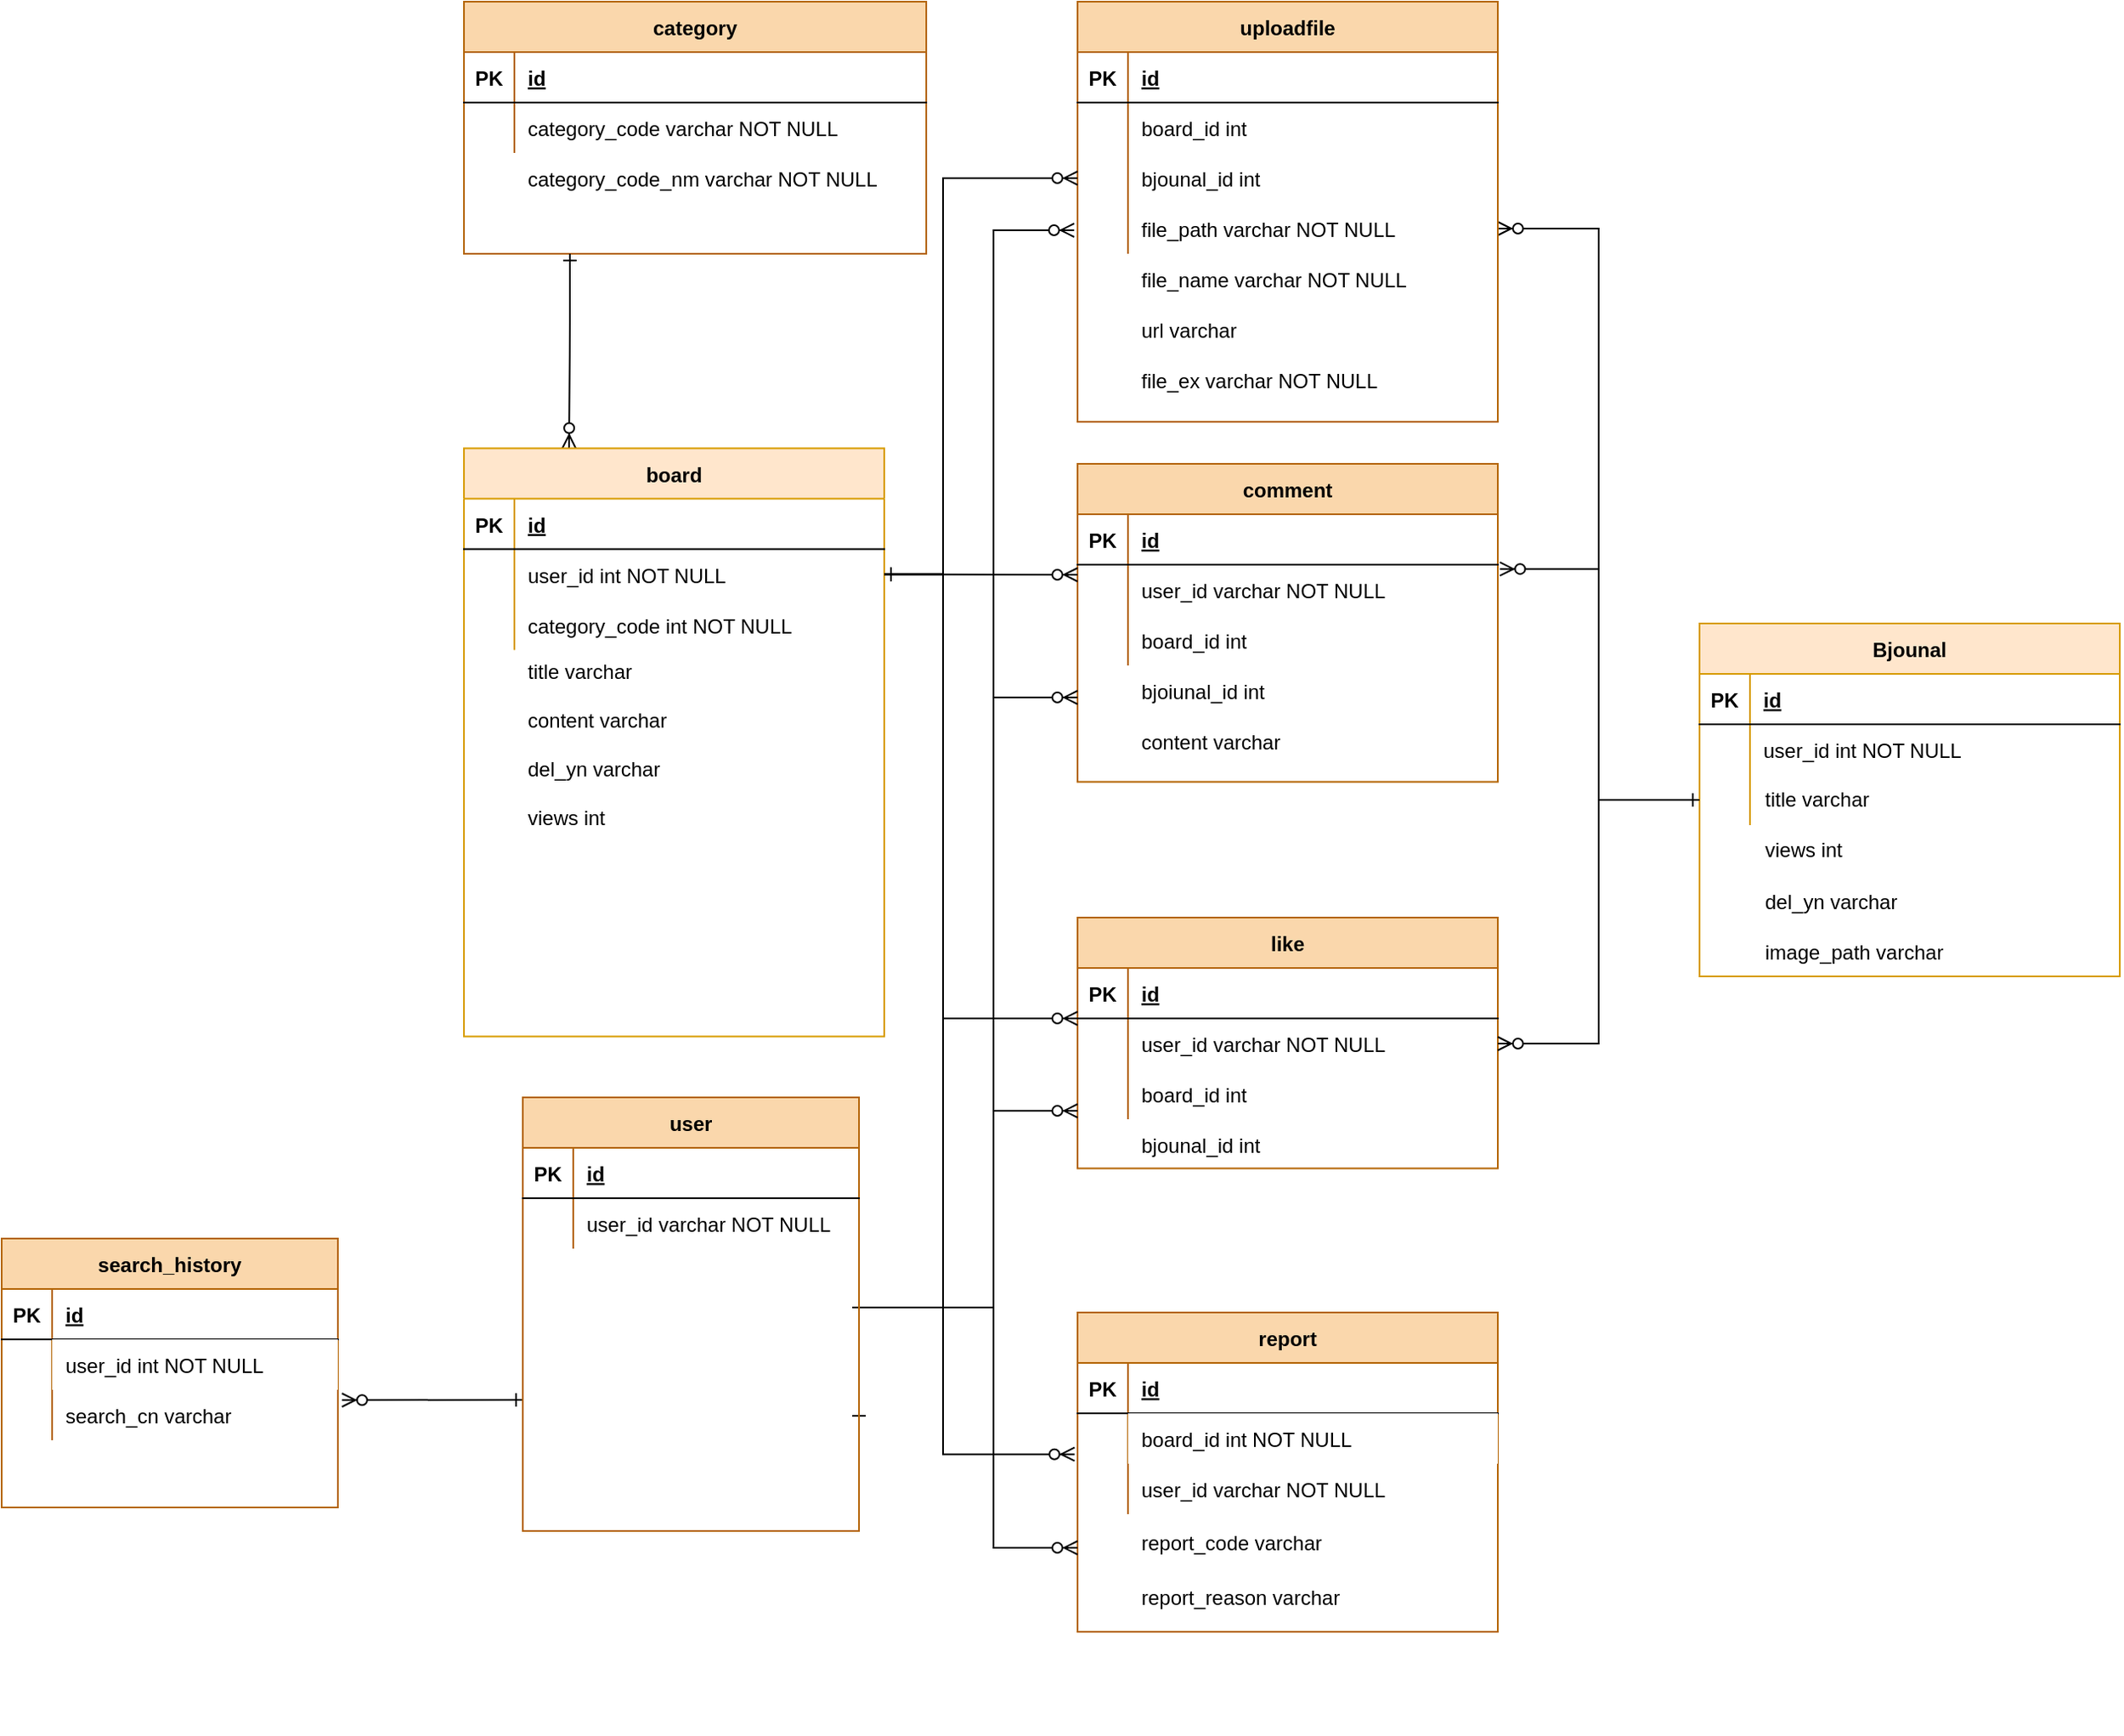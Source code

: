 <mxfile version="14.7.0" type="github">
  <diagram id="R2lEEEUBdFMjLlhIrx00" name="Page-1">
    <mxGraphModel dx="2307" dy="1120" grid="1" gridSize="10" guides="1" tooltips="1" connect="1" arrows="1" fold="1" page="1" pageScale="1" pageWidth="850" pageHeight="1100" math="0" shadow="0" extFonts="Permanent Marker^https://fonts.googleapis.com/css?family=Permanent+Marker">
      <root>
        <mxCell id="0" />
        <mxCell id="1" parent="0" />
        <mxCell id="C-vyLk0tnHw3VtMMgP7b-23" value="category" style="shape=table;startSize=30;container=1;collapsible=1;childLayout=tableLayout;fixedRows=1;rowLines=0;fontStyle=1;align=center;resizeLast=1;fillColor=#fad7ac;strokeColor=#b46504;" parent="1" vertex="1">
          <mxGeometry x="-545" width="275" height="150" as="geometry" />
        </mxCell>
        <mxCell id="C-vyLk0tnHw3VtMMgP7b-24" value="" style="shape=partialRectangle;collapsible=0;dropTarget=0;pointerEvents=0;fillColor=none;points=[[0,0.5],[1,0.5]];portConstraint=eastwest;top=0;left=0;right=0;bottom=1;" parent="C-vyLk0tnHw3VtMMgP7b-23" vertex="1">
          <mxGeometry y="30" width="275" height="30" as="geometry" />
        </mxCell>
        <mxCell id="C-vyLk0tnHw3VtMMgP7b-25" value="PK" style="shape=partialRectangle;overflow=hidden;connectable=0;fillColor=none;top=0;left=0;bottom=0;right=0;fontStyle=1;" parent="C-vyLk0tnHw3VtMMgP7b-24" vertex="1">
          <mxGeometry width="30" height="30" as="geometry" />
        </mxCell>
        <mxCell id="C-vyLk0tnHw3VtMMgP7b-26" value="id" style="shape=partialRectangle;overflow=hidden;connectable=0;fillColor=none;top=0;left=0;bottom=0;right=0;align=left;spacingLeft=6;fontStyle=5;" parent="C-vyLk0tnHw3VtMMgP7b-24" vertex="1">
          <mxGeometry x="30" width="245" height="30" as="geometry" />
        </mxCell>
        <mxCell id="C-vyLk0tnHw3VtMMgP7b-27" value="" style="shape=partialRectangle;collapsible=0;dropTarget=0;pointerEvents=0;fillColor=none;points=[[0,0.5],[1,0.5]];portConstraint=eastwest;top=0;left=0;right=0;bottom=0;" parent="C-vyLk0tnHw3VtMMgP7b-23" vertex="1">
          <mxGeometry y="60" width="275" height="30" as="geometry" />
        </mxCell>
        <mxCell id="C-vyLk0tnHw3VtMMgP7b-28" value="" style="shape=partialRectangle;overflow=hidden;connectable=0;fillColor=none;top=0;left=0;bottom=0;right=0;" parent="C-vyLk0tnHw3VtMMgP7b-27" vertex="1">
          <mxGeometry width="30" height="30" as="geometry" />
        </mxCell>
        <mxCell id="C-vyLk0tnHw3VtMMgP7b-29" value="category_code varchar NOT NULL" style="shape=partialRectangle;overflow=hidden;connectable=0;fillColor=none;top=0;left=0;bottom=0;right=0;align=left;spacingLeft=6;" parent="C-vyLk0tnHw3VtMMgP7b-27" vertex="1">
          <mxGeometry x="30" width="245" height="30" as="geometry" />
        </mxCell>
        <mxCell id="12ueYR80O0QfyLu04_dp-33" value="search_history" style="shape=table;startSize=30;container=1;collapsible=1;childLayout=tableLayout;fixedRows=1;rowLines=0;fontStyle=1;align=center;resizeLast=1;fillColor=#fad7ac;strokeColor=#b46504;" parent="1" vertex="1">
          <mxGeometry x="-820" y="736" width="200" height="160" as="geometry" />
        </mxCell>
        <mxCell id="12ueYR80O0QfyLu04_dp-34" value="" style="shape=partialRectangle;collapsible=0;dropTarget=0;pointerEvents=0;fillColor=none;points=[[0,0.5],[1,0.5]];portConstraint=eastwest;top=0;left=0;right=0;bottom=1;" parent="12ueYR80O0QfyLu04_dp-33" vertex="1">
          <mxGeometry y="30" width="200" height="30" as="geometry" />
        </mxCell>
        <mxCell id="12ueYR80O0QfyLu04_dp-35" value="PK" style="shape=partialRectangle;overflow=hidden;connectable=0;fillColor=none;top=0;left=0;bottom=0;right=0;fontStyle=1;" parent="12ueYR80O0QfyLu04_dp-34" vertex="1">
          <mxGeometry width="30" height="30" as="geometry" />
        </mxCell>
        <mxCell id="12ueYR80O0QfyLu04_dp-36" value="id" style="shape=partialRectangle;overflow=hidden;connectable=0;fillColor=none;top=0;left=0;bottom=0;right=0;align=left;spacingLeft=6;fontStyle=5;" parent="12ueYR80O0QfyLu04_dp-34" vertex="1">
          <mxGeometry x="30" width="170" height="30" as="geometry" />
        </mxCell>
        <mxCell id="12ueYR80O0QfyLu04_dp-37" value="" style="shape=partialRectangle;collapsible=0;dropTarget=0;pointerEvents=0;fillColor=none;points=[[0,0.5],[1,0.5]];portConstraint=eastwest;top=0;left=0;right=0;bottom=0;" parent="12ueYR80O0QfyLu04_dp-33" vertex="1">
          <mxGeometry y="60" width="200" height="30" as="geometry" />
        </mxCell>
        <mxCell id="12ueYR80O0QfyLu04_dp-38" value="" style="shape=partialRectangle;overflow=hidden;connectable=0;fillColor=none;top=0;left=0;bottom=0;right=0;" parent="12ueYR80O0QfyLu04_dp-37" vertex="1">
          <mxGeometry width="30" height="30" as="geometry" />
        </mxCell>
        <mxCell id="12ueYR80O0QfyLu04_dp-39" value="user_id int NOT NULL" style="shape=partialRectangle;overflow=hidden;connectable=0;top=0;left=0;bottom=0;right=0;align=left;spacingLeft=6;" parent="12ueYR80O0QfyLu04_dp-37" vertex="1">
          <mxGeometry x="30" width="170" height="30" as="geometry" />
        </mxCell>
        <mxCell id="12ueYR80O0QfyLu04_dp-40" value="" style="shape=partialRectangle;collapsible=0;dropTarget=0;pointerEvents=0;fillColor=none;points=[[0,0.5],[1,0.5]];portConstraint=eastwest;top=0;left=0;right=0;bottom=0;" parent="12ueYR80O0QfyLu04_dp-33" vertex="1">
          <mxGeometry y="90" width="200" height="30" as="geometry" />
        </mxCell>
        <mxCell id="12ueYR80O0QfyLu04_dp-41" value="" style="shape=partialRectangle;overflow=hidden;connectable=0;fillColor=none;top=0;left=0;bottom=0;right=0;" parent="12ueYR80O0QfyLu04_dp-40" vertex="1">
          <mxGeometry width="30" height="30" as="geometry" />
        </mxCell>
        <mxCell id="12ueYR80O0QfyLu04_dp-42" value="search_cn varchar" style="shape=partialRectangle;overflow=hidden;connectable=0;fillColor=none;top=0;left=0;bottom=0;right=0;align=left;spacingLeft=6;" parent="12ueYR80O0QfyLu04_dp-40" vertex="1">
          <mxGeometry x="30" width="170" height="30" as="geometry" />
        </mxCell>
        <mxCell id="12ueYR80O0QfyLu04_dp-43" value="" style="fontSize=12;html=1;endArrow=ERzeroToMany;endFill=1;edgeStyle=orthogonalEdgeStyle;startArrow=ERone;startFill=0;entryX=1.012;entryY=0.204;entryDx=0;entryDy=0;entryPerimeter=0;" parent="1" target="12ueYR80O0QfyLu04_dp-40" edge="1">
          <mxGeometry width="100" height="100" relative="1" as="geometry">
            <mxPoint x="-510" y="832" as="sourcePoint" />
            <mxPoint x="-390" y="432" as="targetPoint" />
            <Array as="points">
              <mxPoint x="-510" y="832" />
            </Array>
          </mxGeometry>
        </mxCell>
        <mxCell id="12ueYR80O0QfyLu04_dp-48" value="" style="fontSize=12;html=1;endArrow=ERzeroToMany;endFill=1;entryX=0.25;entryY=0;entryDx=0;entryDy=0;startArrow=ERone;startFill=0;edgeStyle=orthogonalEdgeStyle;" parent="1" target="C-vyLk0tnHw3VtMMgP7b-2" edge="1">
          <mxGeometry width="100" height="100" relative="1" as="geometry">
            <mxPoint x="-482" y="150" as="sourcePoint" />
            <mxPoint x="-190.06" y="600" as="targetPoint" />
            <Array as="points">
              <mxPoint x="-482" y="200" />
            </Array>
          </mxGeometry>
        </mxCell>
        <mxCell id="sTapcERd3qOoz94DyfVx-137" value="" style="group" parent="1" vertex="1" connectable="0">
          <mxGeometry x="191" y="369" width="250" height="362" as="geometry" />
        </mxCell>
        <mxCell id="sTapcERd3qOoz94DyfVx-156" value="" style="group" parent="sTapcERd3qOoz94DyfVx-137" vertex="1" connectable="0">
          <mxGeometry width="250" height="220" as="geometry" />
        </mxCell>
        <mxCell id="sTapcERd3qOoz94DyfVx-148" value="title varchar" style="shape=partialRectangle;overflow=hidden;connectable=0;fillColor=none;top=0;left=0;bottom=0;right=0;align=left;spacingLeft=6;" parent="sTapcERd3qOoz94DyfVx-156" vertex="1">
          <mxGeometry x="30" y="90" width="220" height="30" as="geometry" />
        </mxCell>
        <mxCell id="sTapcERd3qOoz94DyfVx-152" value="views int" style="shape=partialRectangle;overflow=hidden;connectable=0;fillColor=none;top=0;left=0;bottom=0;right=0;align=left;spacingLeft=6;" parent="sTapcERd3qOoz94DyfVx-156" vertex="1">
          <mxGeometry x="30" y="120" width="220" height="30" as="geometry" />
        </mxCell>
        <mxCell id="sTapcERd3qOoz94DyfVx-151" value="del_yn varchar" style="shape=partialRectangle;overflow=hidden;connectable=0;fillColor=none;top=0;left=0;bottom=0;right=0;align=left;spacingLeft=6;" parent="sTapcERd3qOoz94DyfVx-156" vertex="1">
          <mxGeometry x="30" y="151" width="220" height="30" as="geometry" />
        </mxCell>
        <mxCell id="gt0gfk8nVHwuGmlZ9rrL-3" value="image_path varchar" style="shape=partialRectangle;overflow=hidden;connectable=0;fillColor=none;top=0;left=0;bottom=0;right=0;align=left;spacingLeft=6;" vertex="1" parent="sTapcERd3qOoz94DyfVx-156">
          <mxGeometry x="30" y="181" width="220" height="30" as="geometry" />
        </mxCell>
        <mxCell id="sTapcERd3qOoz94DyfVx-160" value="" style="group" parent="1" vertex="1" connectable="0">
          <mxGeometry x="-270" y="214.25" width="340" height="816.662" as="geometry" />
        </mxCell>
        <mxCell id="sTapcERd3qOoz94DyfVx-136" value="" style="group" parent="sTapcERd3qOoz94DyfVx-160" vertex="1" connectable="0">
          <mxGeometry x="-275" y="51.5" width="250" height="350" as="geometry" />
        </mxCell>
        <mxCell id="C-vyLk0tnHw3VtMMgP7b-2" value="board" style="shape=table;startSize=30;container=1;collapsible=1;childLayout=tableLayout;fixedRows=1;rowLines=0;fontStyle=1;align=center;resizeLast=1;fillColor=#ffe6cc;strokeColor=#d79b00;" parent="sTapcERd3qOoz94DyfVx-136" vertex="1">
          <mxGeometry width="250" height="350.0" as="geometry" />
        </mxCell>
        <mxCell id="C-vyLk0tnHw3VtMMgP7b-3" value="" style="shape=partialRectangle;collapsible=0;dropTarget=0;pointerEvents=0;fillColor=none;points=[[0,0.5],[1,0.5]];portConstraint=eastwest;top=0;left=0;right=0;bottom=1;" parent="C-vyLk0tnHw3VtMMgP7b-2" vertex="1">
          <mxGeometry y="30" width="250" height="30" as="geometry" />
        </mxCell>
        <mxCell id="C-vyLk0tnHw3VtMMgP7b-4" value="PK" style="shape=partialRectangle;overflow=hidden;connectable=0;fillColor=none;top=0;left=0;bottom=0;right=0;fontStyle=1;" parent="C-vyLk0tnHw3VtMMgP7b-3" vertex="1">
          <mxGeometry width="30" height="30" as="geometry" />
        </mxCell>
        <mxCell id="C-vyLk0tnHw3VtMMgP7b-5" value="id" style="shape=partialRectangle;overflow=hidden;connectable=0;fillColor=none;top=0;left=0;bottom=0;right=0;align=left;spacingLeft=6;fontStyle=5;" parent="C-vyLk0tnHw3VtMMgP7b-3" vertex="1">
          <mxGeometry x="30" width="220" height="30" as="geometry" />
        </mxCell>
        <mxCell id="C-vyLk0tnHw3VtMMgP7b-6" value="" style="shape=partialRectangle;collapsible=0;dropTarget=0;pointerEvents=0;fillColor=none;points=[[0,0.5],[1,0.5]];portConstraint=eastwest;top=0;left=0;right=0;bottom=0;" parent="C-vyLk0tnHw3VtMMgP7b-2" vertex="1">
          <mxGeometry y="60" width="250" height="30" as="geometry" />
        </mxCell>
        <mxCell id="C-vyLk0tnHw3VtMMgP7b-7" value="" style="shape=partialRectangle;overflow=hidden;connectable=0;fillColor=none;top=0;left=0;bottom=0;right=0;" parent="C-vyLk0tnHw3VtMMgP7b-6" vertex="1">
          <mxGeometry width="30" height="30" as="geometry" />
        </mxCell>
        <mxCell id="C-vyLk0tnHw3VtMMgP7b-8" value="user_id int NOT NULL" style="shape=partialRectangle;overflow=hidden;connectable=0;fillColor=none;top=0;left=0;bottom=0;right=0;align=left;spacingLeft=6;" parent="C-vyLk0tnHw3VtMMgP7b-6" vertex="1">
          <mxGeometry x="30" width="220" height="30" as="geometry" />
        </mxCell>
        <mxCell id="C-vyLk0tnHw3VtMMgP7b-9" value="" style="shape=partialRectangle;collapsible=0;dropTarget=0;pointerEvents=0;fillColor=none;points=[[0,0.5],[1,0.5]];portConstraint=eastwest;top=0;left=0;right=0;bottom=0;" parent="C-vyLk0tnHw3VtMMgP7b-2" vertex="1">
          <mxGeometry y="90" width="250" height="30" as="geometry" />
        </mxCell>
        <mxCell id="C-vyLk0tnHw3VtMMgP7b-10" value="" style="shape=partialRectangle;overflow=hidden;connectable=0;fillColor=none;top=0;left=0;bottom=0;right=0;" parent="C-vyLk0tnHw3VtMMgP7b-9" vertex="1">
          <mxGeometry width="30" height="30" as="geometry" />
        </mxCell>
        <mxCell id="C-vyLk0tnHw3VtMMgP7b-11" value="category_code int NOT NULL" style="shape=partialRectangle;overflow=hidden;connectable=0;fillColor=none;top=0;left=0;bottom=0;right=0;align=left;spacingLeft=6;" parent="C-vyLk0tnHw3VtMMgP7b-9" vertex="1">
          <mxGeometry x="30" width="220" height="30" as="geometry" />
        </mxCell>
        <mxCell id="sTapcERd3qOoz94DyfVx-22" value="title varchar" style="shape=partialRectangle;overflow=hidden;connectable=0;fillColor=none;top=0;left=0;bottom=0;right=0;align=left;spacingLeft=6;" parent="sTapcERd3qOoz94DyfVx-136" vertex="1">
          <mxGeometry x="30" y="117.956" width="220" height="29.006" as="geometry" />
        </mxCell>
        <mxCell id="sTapcERd3qOoz94DyfVx-23" value="content varchar" style="shape=partialRectangle;overflow=hidden;connectable=0;fillColor=none;top=0;left=0;bottom=0;right=0;align=left;spacingLeft=6;" parent="sTapcERd3qOoz94DyfVx-136" vertex="1">
          <mxGeometry x="30" y="146.961" width="220" height="29.006" as="geometry" />
        </mxCell>
        <mxCell id="sTapcERd3qOoz94DyfVx-25" value="del_yn varchar" style="shape=partialRectangle;overflow=hidden;connectable=0;fillColor=none;top=0;left=0;bottom=0;right=0;align=left;spacingLeft=6;" parent="sTapcERd3qOoz94DyfVx-136" vertex="1">
          <mxGeometry x="30" y="175.962" width="220" height="29.006" as="geometry" />
        </mxCell>
        <mxCell id="sTapcERd3qOoz94DyfVx-26" value="views int" style="shape=partialRectangle;overflow=hidden;connectable=0;fillColor=none;top=0;left=0;bottom=0;right=0;align=left;spacingLeft=6;" parent="sTapcERd3qOoz94DyfVx-136" vertex="1">
          <mxGeometry x="30" y="204.968" width="220" height="29.006" as="geometry" />
        </mxCell>
        <mxCell id="C-vyLk0tnHw3VtMMgP7b-13" value="comment" style="shape=table;startSize=30;container=1;collapsible=1;childLayout=tableLayout;fixedRows=1;rowLines=0;fontStyle=1;align=center;resizeLast=1;fillColor=#fad7ac;strokeColor=#b46504;" parent="sTapcERd3qOoz94DyfVx-160" vertex="1">
          <mxGeometry x="90" y="60.75" width="250" height="189.25" as="geometry" />
        </mxCell>
        <mxCell id="C-vyLk0tnHw3VtMMgP7b-14" value="" style="shape=partialRectangle;collapsible=0;dropTarget=0;pointerEvents=0;fillColor=none;points=[[0,0.5],[1,0.5]];portConstraint=eastwest;top=0;left=0;right=0;bottom=1;" parent="C-vyLk0tnHw3VtMMgP7b-13" vertex="1">
          <mxGeometry y="30" width="250" height="30" as="geometry" />
        </mxCell>
        <mxCell id="C-vyLk0tnHw3VtMMgP7b-15" value="PK" style="shape=partialRectangle;overflow=hidden;connectable=0;fillColor=none;top=0;left=0;bottom=0;right=0;fontStyle=1;" parent="C-vyLk0tnHw3VtMMgP7b-14" vertex="1">
          <mxGeometry width="30" height="30" as="geometry" />
        </mxCell>
        <mxCell id="C-vyLk0tnHw3VtMMgP7b-16" value="id" style="shape=partialRectangle;overflow=hidden;connectable=0;fillColor=none;top=0;left=0;bottom=0;right=0;align=left;spacingLeft=6;fontStyle=5;" parent="C-vyLk0tnHw3VtMMgP7b-14" vertex="1">
          <mxGeometry x="30" width="220" height="30" as="geometry" />
        </mxCell>
        <mxCell id="C-vyLk0tnHw3VtMMgP7b-20" value="" style="shape=partialRectangle;collapsible=0;dropTarget=0;pointerEvents=0;fillColor=none;points=[[0,0.5],[1,0.5]];portConstraint=eastwest;top=0;left=0;right=0;bottom=0;" parent="C-vyLk0tnHw3VtMMgP7b-13" vertex="1">
          <mxGeometry y="60" width="250" height="30" as="geometry" />
        </mxCell>
        <mxCell id="C-vyLk0tnHw3VtMMgP7b-21" value="" style="shape=partialRectangle;overflow=hidden;connectable=0;fillColor=none;top=0;left=0;bottom=0;right=0;" parent="C-vyLk0tnHw3VtMMgP7b-20" vertex="1">
          <mxGeometry width="30" height="30" as="geometry" />
        </mxCell>
        <mxCell id="C-vyLk0tnHw3VtMMgP7b-22" value="user_id varchar NOT NULL" style="shape=partialRectangle;overflow=hidden;connectable=0;fillColor=none;top=0;left=0;bottom=0;right=0;align=left;spacingLeft=6;" parent="C-vyLk0tnHw3VtMMgP7b-20" vertex="1">
          <mxGeometry x="30" width="220" height="30" as="geometry" />
        </mxCell>
        <mxCell id="C-vyLk0tnHw3VtMMgP7b-17" value="" style="shape=partialRectangle;collapsible=0;dropTarget=0;pointerEvents=0;fillColor=none;points=[[0,0.5],[1,0.5]];portConstraint=eastwest;top=0;left=0;right=0;bottom=0;" parent="C-vyLk0tnHw3VtMMgP7b-13" vertex="1">
          <mxGeometry y="90" width="250" height="30" as="geometry" />
        </mxCell>
        <mxCell id="C-vyLk0tnHw3VtMMgP7b-18" value="" style="shape=partialRectangle;overflow=hidden;connectable=0;fillColor=none;top=0;left=0;bottom=0;right=0;" parent="C-vyLk0tnHw3VtMMgP7b-17" vertex="1">
          <mxGeometry width="30" height="30" as="geometry" />
        </mxCell>
        <mxCell id="C-vyLk0tnHw3VtMMgP7b-19" value="board_id int" style="shape=partialRectangle;overflow=hidden;connectable=0;top=0;left=0;bottom=0;right=0;align=left;spacingLeft=6;fillColor=none;" parent="C-vyLk0tnHw3VtMMgP7b-17" vertex="1">
          <mxGeometry x="30" width="220" height="30" as="geometry" />
        </mxCell>
        <mxCell id="sTapcERd3qOoz94DyfVx-157" value="" style="group" parent="sTapcERd3qOoz94DyfVx-160" vertex="1" connectable="0">
          <mxGeometry x="90" y="565.75" width="250" height="246.912" as="geometry" />
        </mxCell>
        <mxCell id="12ueYR80O0QfyLu04_dp-11" value="report" style="shape=table;startSize=30;container=1;collapsible=1;childLayout=tableLayout;fixedRows=1;rowLines=0;fontStyle=1;align=center;resizeLast=1;fillColor=#fad7ac;strokeColor=#b46504;" parent="sTapcERd3qOoz94DyfVx-157" vertex="1">
          <mxGeometry width="250" height="190" as="geometry" />
        </mxCell>
        <mxCell id="12ueYR80O0QfyLu04_dp-12" value="" style="shape=partialRectangle;collapsible=0;dropTarget=0;pointerEvents=0;fillColor=none;points=[[0,0.5],[1,0.5]];portConstraint=eastwest;top=0;left=0;right=0;bottom=1;" parent="12ueYR80O0QfyLu04_dp-11" vertex="1">
          <mxGeometry y="30" width="250" height="30" as="geometry" />
        </mxCell>
        <mxCell id="12ueYR80O0QfyLu04_dp-13" value="PK" style="shape=partialRectangle;overflow=hidden;connectable=0;fillColor=none;top=0;left=0;bottom=0;right=0;fontStyle=1;" parent="12ueYR80O0QfyLu04_dp-12" vertex="1">
          <mxGeometry width="30" height="30" as="geometry" />
        </mxCell>
        <mxCell id="12ueYR80O0QfyLu04_dp-14" value="id" style="shape=partialRectangle;overflow=hidden;connectable=0;fillColor=none;top=0;left=0;bottom=0;right=0;align=left;spacingLeft=6;fontStyle=5;" parent="12ueYR80O0QfyLu04_dp-12" vertex="1">
          <mxGeometry x="30" width="220" height="30" as="geometry" />
        </mxCell>
        <mxCell id="12ueYR80O0QfyLu04_dp-15" value="" style="shape=partialRectangle;collapsible=0;dropTarget=0;pointerEvents=0;fillColor=none;points=[[0,0.5],[1,0.5]];portConstraint=eastwest;top=0;left=0;right=0;bottom=0;" parent="12ueYR80O0QfyLu04_dp-11" vertex="1">
          <mxGeometry y="60" width="250" height="30" as="geometry" />
        </mxCell>
        <mxCell id="12ueYR80O0QfyLu04_dp-16" value="" style="shape=partialRectangle;overflow=hidden;connectable=0;fillColor=none;top=0;left=0;bottom=0;right=0;" parent="12ueYR80O0QfyLu04_dp-15" vertex="1">
          <mxGeometry width="30" height="30" as="geometry" />
        </mxCell>
        <mxCell id="12ueYR80O0QfyLu04_dp-17" value="board_id int NOT NULL" style="shape=partialRectangle;overflow=hidden;connectable=0;top=0;left=0;bottom=0;right=0;align=left;spacingLeft=6;" parent="12ueYR80O0QfyLu04_dp-15" vertex="1">
          <mxGeometry x="30" width="220" height="30" as="geometry" />
        </mxCell>
        <mxCell id="12ueYR80O0QfyLu04_dp-18" value="" style="shape=partialRectangle;collapsible=0;dropTarget=0;pointerEvents=0;fillColor=none;points=[[0,0.5],[1,0.5]];portConstraint=eastwest;top=0;left=0;right=0;bottom=0;" parent="12ueYR80O0QfyLu04_dp-11" vertex="1">
          <mxGeometry y="90" width="250" height="30" as="geometry" />
        </mxCell>
        <mxCell id="12ueYR80O0QfyLu04_dp-19" value="" style="shape=partialRectangle;overflow=hidden;connectable=0;fillColor=none;top=0;left=0;bottom=0;right=0;" parent="12ueYR80O0QfyLu04_dp-18" vertex="1">
          <mxGeometry width="30" height="30" as="geometry" />
        </mxCell>
        <mxCell id="12ueYR80O0QfyLu04_dp-20" value="user_id varchar NOT NULL" style="shape=partialRectangle;overflow=hidden;connectable=0;fillColor=none;top=0;left=0;bottom=0;right=0;align=left;spacingLeft=6;" parent="12ueYR80O0QfyLu04_dp-18" vertex="1">
          <mxGeometry x="30" width="220" height="30" as="geometry" />
        </mxCell>
        <mxCell id="sTapcERd3qOoz94DyfVx-17" value="report_code varchar" style="shape=partialRectangle;overflow=hidden;connectable=0;fillColor=none;top=0;left=0;bottom=0;right=0;align=left;spacingLeft=6;" parent="sTapcERd3qOoz94DyfVx-157" vertex="1">
          <mxGeometry x="30" y="120.005" width="220" height="32.727" as="geometry" />
        </mxCell>
        <mxCell id="gt0gfk8nVHwuGmlZ9rrL-45" value="report_reason varchar" style="shape=partialRectangle;overflow=hidden;connectable=0;fillColor=none;top=0;left=0;bottom=0;right=0;align=left;spacingLeft=6;" vertex="1" parent="sTapcERd3qOoz94DyfVx-157">
          <mxGeometry x="30" y="152.735" width="220" height="32.727" as="geometry" />
        </mxCell>
        <mxCell id="sTapcERd3qOoz94DyfVx-167" value="like" style="shape=table;startSize=30;container=1;collapsible=1;childLayout=tableLayout;fixedRows=1;rowLines=0;fontStyle=1;align=center;resizeLast=1;fillColor=#fad7ac;strokeColor=#b46504;" parent="sTapcERd3qOoz94DyfVx-160" vertex="1">
          <mxGeometry x="90" y="330.75" width="250" height="149.25" as="geometry" />
        </mxCell>
        <mxCell id="sTapcERd3qOoz94DyfVx-168" value="" style="shape=partialRectangle;collapsible=0;dropTarget=0;pointerEvents=0;fillColor=none;points=[[0,0.5],[1,0.5]];portConstraint=eastwest;top=0;left=0;right=0;bottom=1;" parent="sTapcERd3qOoz94DyfVx-167" vertex="1">
          <mxGeometry y="30" width="250" height="30" as="geometry" />
        </mxCell>
        <mxCell id="sTapcERd3qOoz94DyfVx-169" value="PK" style="shape=partialRectangle;overflow=hidden;connectable=0;fillColor=none;top=0;left=0;bottom=0;right=0;fontStyle=1;" parent="sTapcERd3qOoz94DyfVx-168" vertex="1">
          <mxGeometry width="30" height="30" as="geometry" />
        </mxCell>
        <mxCell id="sTapcERd3qOoz94DyfVx-170" value="id" style="shape=partialRectangle;overflow=hidden;connectable=0;fillColor=none;top=0;left=0;bottom=0;right=0;align=left;spacingLeft=6;fontStyle=5;" parent="sTapcERd3qOoz94DyfVx-168" vertex="1">
          <mxGeometry x="30" width="220" height="30" as="geometry" />
        </mxCell>
        <mxCell id="sTapcERd3qOoz94DyfVx-174" value="" style="shape=partialRectangle;collapsible=0;dropTarget=0;pointerEvents=0;fillColor=none;points=[[0,0.5],[1,0.5]];portConstraint=eastwest;top=0;left=0;right=0;bottom=0;" parent="sTapcERd3qOoz94DyfVx-167" vertex="1">
          <mxGeometry y="60" width="250" height="30" as="geometry" />
        </mxCell>
        <mxCell id="sTapcERd3qOoz94DyfVx-175" value="" style="shape=partialRectangle;overflow=hidden;connectable=0;fillColor=none;top=0;left=0;bottom=0;right=0;" parent="sTapcERd3qOoz94DyfVx-174" vertex="1">
          <mxGeometry width="30" height="30" as="geometry" />
        </mxCell>
        <mxCell id="sTapcERd3qOoz94DyfVx-176" value="user_id varchar NOT NULL" style="shape=partialRectangle;overflow=hidden;connectable=0;fillColor=none;top=0;left=0;bottom=0;right=0;align=left;spacingLeft=6;" parent="sTapcERd3qOoz94DyfVx-174" vertex="1">
          <mxGeometry x="30" width="220" height="30" as="geometry" />
        </mxCell>
        <mxCell id="sTapcERd3qOoz94DyfVx-171" value="" style="shape=partialRectangle;collapsible=0;dropTarget=0;pointerEvents=0;fillColor=none;points=[[0,0.5],[1,0.5]];portConstraint=eastwest;top=0;left=0;right=0;bottom=0;" parent="sTapcERd3qOoz94DyfVx-167" vertex="1">
          <mxGeometry y="90" width="250" height="30" as="geometry" />
        </mxCell>
        <mxCell id="sTapcERd3qOoz94DyfVx-172" value="" style="shape=partialRectangle;overflow=hidden;connectable=0;fillColor=none;top=0;left=0;bottom=0;right=0;" parent="sTapcERd3qOoz94DyfVx-171" vertex="1">
          <mxGeometry width="30" height="30" as="geometry" />
        </mxCell>
        <mxCell id="sTapcERd3qOoz94DyfVx-173" value="board_id int " style="shape=partialRectangle;overflow=hidden;connectable=0;top=0;left=0;bottom=0;right=0;align=left;spacingLeft=6;fillColor=none;" parent="sTapcERd3qOoz94DyfVx-171" vertex="1">
          <mxGeometry x="30" width="220" height="30" as="geometry" />
        </mxCell>
        <mxCell id="sTapcERd3qOoz94DyfVx-188" style="edgeStyle=orthogonalEdgeStyle;rounded=0;orthogonalLoop=1;jettySize=auto;html=1;exitX=1;exitY=0.5;exitDx=0;exitDy=0;fontColor=#3C14FF;startArrow=ERone;startFill=0;endArrow=ERzeroToMany;endFill=1;" parent="sTapcERd3qOoz94DyfVx-160" source="C-vyLk0tnHw3VtMMgP7b-6" edge="1">
          <mxGeometry relative="1" as="geometry">
            <mxPoint x="90" y="126.75" as="targetPoint" />
            <Array as="points">
              <mxPoint x="90" y="127" />
            </Array>
          </mxGeometry>
        </mxCell>
        <mxCell id="sTapcERd3qOoz94DyfVx-189" style="edgeStyle=orthogonalEdgeStyle;rounded=0;orthogonalLoop=1;jettySize=auto;html=1;exitX=1;exitY=0.5;exitDx=0;exitDy=0;fontColor=#3C14FF;startArrow=ERone;startFill=0;endArrow=ERzeroToMany;endFill=1;" parent="sTapcERd3qOoz94DyfVx-160" source="C-vyLk0tnHw3VtMMgP7b-6" edge="1">
          <mxGeometry relative="1" as="geometry">
            <Array as="points">
              <mxPoint x="10" y="127" />
              <mxPoint x="10" y="391" />
            </Array>
            <mxPoint x="90" y="390.75" as="targetPoint" />
          </mxGeometry>
        </mxCell>
        <mxCell id="sTapcERd3qOoz94DyfVx-190" style="edgeStyle=orthogonalEdgeStyle;rounded=0;orthogonalLoop=1;jettySize=auto;html=1;exitX=1;exitY=0.5;exitDx=0;exitDy=0;entryX=-0.007;entryY=0.812;entryDx=0;entryDy=0;entryPerimeter=0;fontColor=#3C14FF;startArrow=ERone;startFill=0;endArrow=ERzeroToMany;endFill=1;" parent="sTapcERd3qOoz94DyfVx-160" source="C-vyLk0tnHw3VtMMgP7b-6" target="12ueYR80O0QfyLu04_dp-15" edge="1">
          <mxGeometry relative="1" as="geometry">
            <Array as="points">
              <mxPoint x="10" y="127" />
              <mxPoint x="10" y="650" />
            </Array>
          </mxGeometry>
        </mxCell>
        <mxCell id="sTapcERd3qOoz94DyfVx-195" value="" style="shape=partialRectangle;collapsible=0;dropTarget=0;pointerEvents=0;fillColor=none;points=[[0,0.5],[1,0.5]];portConstraint=eastwest;top=0;left=0;right=0;bottom=0;" parent="sTapcERd3qOoz94DyfVx-160" vertex="1">
          <mxGeometry x="90" y="450.75" width="250" height="30" as="geometry" />
        </mxCell>
        <mxCell id="sTapcERd3qOoz94DyfVx-196" value="" style="shape=partialRectangle;overflow=hidden;connectable=0;fillColor=none;top=0;left=0;bottom=0;right=0;" parent="sTapcERd3qOoz94DyfVx-195" vertex="1">
          <mxGeometry width="30" height="30" as="geometry" />
        </mxCell>
        <mxCell id="sTapcERd3qOoz94DyfVx-197" value="bjounal_id int " style="shape=partialRectangle;overflow=hidden;connectable=0;fillColor=none;top=0;left=0;bottom=0;right=0;align=left;spacingLeft=6;" parent="sTapcERd3qOoz94DyfVx-195" vertex="1">
          <mxGeometry x="30" width="220" height="30" as="geometry" />
        </mxCell>
        <mxCell id="sTapcERd3qOoz94DyfVx-6" value="" style="shape=partialRectangle;collapsible=0;dropTarget=0;pointerEvents=0;fillColor=none;points=[[0,0.5],[1,0.5]];portConstraint=eastwest;top=0;left=0;right=0;bottom=0;" parent="sTapcERd3qOoz94DyfVx-160" vertex="1">
          <mxGeometry x="90" y="180.75" width="250" height="30" as="geometry" />
        </mxCell>
        <mxCell id="sTapcERd3qOoz94DyfVx-7" value="" style="shape=partialRectangle;overflow=hidden;connectable=0;fillColor=none;top=0;left=0;bottom=0;right=0;" parent="sTapcERd3qOoz94DyfVx-6" vertex="1">
          <mxGeometry width="30" height="30" as="geometry" />
        </mxCell>
        <mxCell id="sTapcERd3qOoz94DyfVx-198" value="" style="shape=partialRectangle;collapsible=0;dropTarget=0;pointerEvents=0;fillColor=none;points=[[0,0.5],[1,0.5]];portConstraint=eastwest;top=0;left=0;right=0;bottom=0;" parent="sTapcERd3qOoz94DyfVx-160" vertex="1">
          <mxGeometry x="90" y="210.75" width="250" height="30" as="geometry" />
        </mxCell>
        <mxCell id="sTapcERd3qOoz94DyfVx-199" value="" style="shape=partialRectangle;overflow=hidden;connectable=0;fillColor=none;top=0;left=0;bottom=0;right=0;" parent="sTapcERd3qOoz94DyfVx-198" vertex="1">
          <mxGeometry width="30" height="30" as="geometry" />
        </mxCell>
        <mxCell id="sTapcERd3qOoz94DyfVx-200" value="content varchar" style="shape=partialRectangle;overflow=hidden;connectable=0;fillColor=none;top=0;left=0;bottom=0;right=0;align=left;spacingLeft=6;" parent="sTapcERd3qOoz94DyfVx-198" vertex="1">
          <mxGeometry x="30" width="220" height="30" as="geometry" />
        </mxCell>
        <mxCell id="gt0gfk8nVHwuGmlZ9rrL-42" value="" style="shape=partialRectangle;collapsible=0;dropTarget=0;pointerEvents=0;fillColor=none;points=[[0,0.5],[1,0.5]];portConstraint=eastwest;top=0;left=0;right=0;bottom=0;" vertex="1" parent="sTapcERd3qOoz94DyfVx-160">
          <mxGeometry x="90" y="180.75" width="250" height="30" as="geometry" />
        </mxCell>
        <mxCell id="gt0gfk8nVHwuGmlZ9rrL-43" value="" style="shape=partialRectangle;overflow=hidden;connectable=0;fillColor=none;top=0;left=0;bottom=0;right=0;" vertex="1" parent="gt0gfk8nVHwuGmlZ9rrL-42">
          <mxGeometry width="30" height="30" as="geometry" />
        </mxCell>
        <mxCell id="gt0gfk8nVHwuGmlZ9rrL-44" value="bjoiunal_id int" style="shape=partialRectangle;overflow=hidden;connectable=0;fillColor=none;top=0;left=0;bottom=0;right=0;align=left;spacingLeft=6;" vertex="1" parent="gt0gfk8nVHwuGmlZ9rrL-42">
          <mxGeometry x="30" width="220" height="30" as="geometry" />
        </mxCell>
        <mxCell id="sTapcERd3qOoz94DyfVx-183" style="edgeStyle=orthogonalEdgeStyle;rounded=0;orthogonalLoop=1;jettySize=auto;html=1;exitX=1;exitY=0.75;exitDx=0;exitDy=0;fontColor=#3C14FF;startArrow=ERone;startFill=0;endArrow=ERzeroToMany;endFill=1;" parent="1" source="12ueYR80O0QfyLu04_dp-2" edge="1">
          <mxGeometry relative="1" as="geometry">
            <mxPoint x="-180" y="660" as="targetPoint" />
            <Array as="points">
              <mxPoint x="-310" y="777" />
              <mxPoint x="-230" y="777" />
              <mxPoint x="-230" y="660" />
            </Array>
          </mxGeometry>
        </mxCell>
        <mxCell id="sTapcERd3qOoz94DyfVx-184" style="edgeStyle=orthogonalEdgeStyle;rounded=0;orthogonalLoop=1;jettySize=auto;html=1;exitX=1;exitY=0.5;exitDx=0;exitDy=0;fontColor=#3C14FF;startArrow=ERone;startFill=0;endArrow=ERzeroToMany;endFill=1;" parent="1" source="12ueYR80O0QfyLu04_dp-2" edge="1">
          <mxGeometry relative="1" as="geometry">
            <mxPoint x="-180" y="414" as="targetPoint" />
            <Array as="points">
              <mxPoint x="-230" y="777" />
              <mxPoint x="-230" y="414" />
            </Array>
          </mxGeometry>
        </mxCell>
        <mxCell id="sTapcERd3qOoz94DyfVx-185" style="edgeStyle=orthogonalEdgeStyle;rounded=0;orthogonalLoop=1;jettySize=auto;html=1;exitX=1;exitY=0.5;exitDx=0;exitDy=0;fontColor=#3C14FF;startArrow=ERone;startFill=0;endArrow=ERzeroToMany;endFill=1;" parent="1" source="12ueYR80O0QfyLu04_dp-2" edge="1">
          <mxGeometry relative="1" as="geometry">
            <Array as="points">
              <mxPoint x="-230" y="777" />
              <mxPoint x="-230" y="136" />
            </Array>
            <mxPoint x="-182" y="136" as="targetPoint" />
          </mxGeometry>
        </mxCell>
        <mxCell id="sTapcERd3qOoz94DyfVx-186" style="edgeStyle=orthogonalEdgeStyle;rounded=0;orthogonalLoop=1;jettySize=auto;html=1;exitX=1;exitY=0.5;exitDx=0;exitDy=0;fontColor=#3C14FF;startArrow=ERone;startFill=0;endArrow=ERzeroToMany;endFill=1;" parent="1" source="12ueYR80O0QfyLu04_dp-2" edge="1">
          <mxGeometry relative="1" as="geometry">
            <mxPoint x="-180" y="920" as="targetPoint" />
            <Array as="points">
              <mxPoint x="-230" y="777" />
              <mxPoint x="-230" y="920" />
              <mxPoint x="-180" y="920" />
            </Array>
          </mxGeometry>
        </mxCell>
        <mxCell id="12ueYR80O0QfyLu04_dp-2" value="user" style="shape=table;startSize=30;container=1;collapsible=1;childLayout=tableLayout;fixedRows=1;rowLines=0;fontStyle=1;align=center;resizeLast=1;fillColor=#fad7ac;strokeColor=#b46504;" parent="1" vertex="1">
          <mxGeometry x="-510" y="652" width="200" height="258" as="geometry" />
        </mxCell>
        <mxCell id="12ueYR80O0QfyLu04_dp-3" value="" style="shape=partialRectangle;collapsible=0;dropTarget=0;pointerEvents=0;fillColor=none;points=[[0,0.5],[1,0.5]];portConstraint=eastwest;top=0;left=0;right=0;bottom=1;" parent="12ueYR80O0QfyLu04_dp-2" vertex="1">
          <mxGeometry y="30" width="200" height="30" as="geometry" />
        </mxCell>
        <mxCell id="12ueYR80O0QfyLu04_dp-4" value="PK" style="shape=partialRectangle;overflow=hidden;connectable=0;fillColor=none;top=0;left=0;bottom=0;right=0;fontStyle=1;" parent="12ueYR80O0QfyLu04_dp-3" vertex="1">
          <mxGeometry width="30" height="30" as="geometry" />
        </mxCell>
        <mxCell id="12ueYR80O0QfyLu04_dp-5" value="id" style="shape=partialRectangle;overflow=hidden;connectable=0;fillColor=none;top=0;left=0;bottom=0;right=0;align=left;spacingLeft=6;fontStyle=5;" parent="12ueYR80O0QfyLu04_dp-3" vertex="1">
          <mxGeometry x="30" width="170" height="30" as="geometry" />
        </mxCell>
        <mxCell id="12ueYR80O0QfyLu04_dp-6" value="" style="shape=partialRectangle;collapsible=0;dropTarget=0;pointerEvents=0;fillColor=none;points=[[0,0.5],[1,0.5]];portConstraint=eastwest;top=0;left=0;right=0;bottom=0;" parent="12ueYR80O0QfyLu04_dp-2" vertex="1">
          <mxGeometry y="60" width="200" height="30" as="geometry" />
        </mxCell>
        <mxCell id="12ueYR80O0QfyLu04_dp-7" value="" style="shape=partialRectangle;overflow=hidden;connectable=0;fillColor=none;top=0;left=0;bottom=0;right=0;" parent="12ueYR80O0QfyLu04_dp-6" vertex="1">
          <mxGeometry width="30" height="30" as="geometry" />
        </mxCell>
        <mxCell id="12ueYR80O0QfyLu04_dp-8" value="user_id varchar NOT NULL" style="shape=partialRectangle;overflow=hidden;connectable=0;fillColor=none;top=0;left=0;bottom=0;right=0;align=left;spacingLeft=6;" parent="12ueYR80O0QfyLu04_dp-6" vertex="1">
          <mxGeometry x="30" width="170" height="30" as="geometry" />
        </mxCell>
        <mxCell id="sTapcERd3qOoz94DyfVx-138" value="Bjounal" style="shape=table;startSize=30;container=1;collapsible=1;childLayout=tableLayout;fixedRows=1;rowLines=0;fontStyle=1;align=center;resizeLast=1;fillColor=#ffe6cc;strokeColor=#d79b00;" parent="1" vertex="1">
          <mxGeometry x="190" y="370" width="250" height="210" as="geometry" />
        </mxCell>
        <mxCell id="sTapcERd3qOoz94DyfVx-139" value="" style="shape=partialRectangle;collapsible=0;dropTarget=0;pointerEvents=0;fillColor=none;points=[[0,0.5],[1,0.5]];portConstraint=eastwest;top=0;left=0;right=0;bottom=1;" parent="sTapcERd3qOoz94DyfVx-138" vertex="1">
          <mxGeometry y="30" width="250" height="30" as="geometry" />
        </mxCell>
        <mxCell id="sTapcERd3qOoz94DyfVx-140" value="PK" style="shape=partialRectangle;overflow=hidden;connectable=0;fillColor=none;top=0;left=0;bottom=0;right=0;fontStyle=1;" parent="sTapcERd3qOoz94DyfVx-139" vertex="1">
          <mxGeometry width="30" height="30" as="geometry" />
        </mxCell>
        <mxCell id="sTapcERd3qOoz94DyfVx-141" value="id" style="shape=partialRectangle;overflow=hidden;connectable=0;fillColor=none;top=0;left=0;bottom=0;right=0;align=left;spacingLeft=6;fontStyle=5;" parent="sTapcERd3qOoz94DyfVx-139" vertex="1">
          <mxGeometry x="30" width="220" height="30" as="geometry" />
        </mxCell>
        <mxCell id="sTapcERd3qOoz94DyfVx-142" value="" style="shape=partialRectangle;collapsible=0;dropTarget=0;pointerEvents=0;fillColor=none;points=[[0,0.5],[1,0.5]];portConstraint=eastwest;top=0;left=0;right=0;bottom=0;" parent="sTapcERd3qOoz94DyfVx-138" vertex="1">
          <mxGeometry y="60" width="250" height="30" as="geometry" />
        </mxCell>
        <mxCell id="sTapcERd3qOoz94DyfVx-143" value="" style="shape=partialRectangle;overflow=hidden;connectable=0;fillColor=none;top=0;left=0;bottom=0;right=0;" parent="sTapcERd3qOoz94DyfVx-142" vertex="1">
          <mxGeometry width="30" height="30" as="geometry" />
        </mxCell>
        <mxCell id="sTapcERd3qOoz94DyfVx-144" value="user_id int NOT NULL" style="shape=partialRectangle;overflow=hidden;connectable=0;fillColor=none;top=0;left=0;bottom=0;right=0;align=left;spacingLeft=6;" parent="sTapcERd3qOoz94DyfVx-142" vertex="1">
          <mxGeometry x="30" width="220" height="30" as="geometry" />
        </mxCell>
        <mxCell id="sTapcERd3qOoz94DyfVx-145" value="" style="shape=partialRectangle;collapsible=0;dropTarget=0;pointerEvents=0;fillColor=none;points=[[0,0.5],[1,0.5]];portConstraint=eastwest;top=0;left=0;right=0;bottom=0;" parent="sTapcERd3qOoz94DyfVx-138" vertex="1">
          <mxGeometry y="90" width="250" height="30" as="geometry" />
        </mxCell>
        <mxCell id="sTapcERd3qOoz94DyfVx-146" value="" style="shape=partialRectangle;overflow=hidden;connectable=0;fillColor=none;top=0;left=0;bottom=0;right=0;" parent="sTapcERd3qOoz94DyfVx-145" vertex="1">
          <mxGeometry width="30" height="30" as="geometry" />
        </mxCell>
        <mxCell id="sTapcERd3qOoz94DyfVx-147" value="" style="shape=partialRectangle;overflow=hidden;connectable=0;fillColor=none;top=0;left=0;bottom=0;right=0;align=left;spacingLeft=6;" parent="sTapcERd3qOoz94DyfVx-145" vertex="1">
          <mxGeometry x="30" width="220" height="30" as="geometry" />
        </mxCell>
        <mxCell id="sTapcERd3qOoz94DyfVx-191" style="edgeStyle=orthogonalEdgeStyle;rounded=0;orthogonalLoop=1;jettySize=auto;html=1;exitX=0;exitY=0.5;exitDx=0;exitDy=0;entryX=1.005;entryY=0.086;entryDx=0;entryDy=0;entryPerimeter=0;fontColor=#3C14FF;startArrow=ERone;startFill=0;endArrow=ERzeroToMany;endFill=1;" parent="1" source="sTapcERd3qOoz94DyfVx-145" target="C-vyLk0tnHw3VtMMgP7b-20" edge="1">
          <mxGeometry relative="1" as="geometry" />
        </mxCell>
        <mxCell id="sTapcERd3qOoz94DyfVx-192" style="edgeStyle=orthogonalEdgeStyle;rounded=0;orthogonalLoop=1;jettySize=auto;html=1;exitX=0;exitY=0.5;exitDx=0;exitDy=0;entryX=1;entryY=0.5;entryDx=0;entryDy=0;fontColor=#3C14FF;startArrow=ERone;startFill=0;endArrow=ERzeroToMany;endFill=1;" parent="1" source="sTapcERd3qOoz94DyfVx-145" target="12ueYR80O0QfyLu04_dp-29" edge="1">
          <mxGeometry relative="1" as="geometry" />
        </mxCell>
        <mxCell id="sTapcERd3qOoz94DyfVx-193" style="edgeStyle=orthogonalEdgeStyle;rounded=0;orthogonalLoop=1;jettySize=auto;html=1;exitX=0;exitY=0.5;exitDx=0;exitDy=0;entryX=1;entryY=0.5;entryDx=0;entryDy=0;fontColor=#3C14FF;startArrow=ERone;startFill=0;endArrow=ERzeroToMany;endFill=1;" parent="1" source="sTapcERd3qOoz94DyfVx-145" target="sTapcERd3qOoz94DyfVx-174" edge="1">
          <mxGeometry relative="1" as="geometry" />
        </mxCell>
        <mxCell id="gt0gfk8nVHwuGmlZ9rrL-2" value="category_code_nm varchar NOT NULL" style="shape=partialRectangle;overflow=hidden;connectable=0;fillColor=none;top=0;left=0;bottom=0;right=0;align=left;spacingLeft=6;" vertex="1" parent="1">
          <mxGeometry x="-515" y="90" width="245" height="30" as="geometry" />
        </mxCell>
        <mxCell id="gt0gfk8nVHwuGmlZ9rrL-29" value="" style="group" vertex="1" connectable="0" parent="1">
          <mxGeometry x="-180" y="18" width="250" height="222" as="geometry" />
        </mxCell>
        <mxCell id="sTapcERd3qOoz94DyfVx-161" value="" style="group" parent="gt0gfk8nVHwuGmlZ9rrL-29" vertex="1" connectable="0">
          <mxGeometry width="250" height="222" as="geometry" />
        </mxCell>
        <mxCell id="gt0gfk8nVHwuGmlZ9rrL-13" value="" style="shape=partialRectangle;collapsible=0;dropTarget=0;pointerEvents=0;fillColor=none;points=[[0,0.5],[1,0.5]];portConstraint=eastwest;top=0;left=0;right=0;bottom=0;" vertex="1" parent="sTapcERd3qOoz94DyfVx-161">
          <mxGeometry y="102" width="250" height="30" as="geometry" />
        </mxCell>
        <mxCell id="gt0gfk8nVHwuGmlZ9rrL-14" value="" style="shape=partialRectangle;overflow=hidden;connectable=0;fillColor=none;top=0;left=0;bottom=0;right=0;" vertex="1" parent="gt0gfk8nVHwuGmlZ9rrL-13">
          <mxGeometry width="30" height="30" as="geometry" />
        </mxCell>
        <mxCell id="gt0gfk8nVHwuGmlZ9rrL-15" value="file_path varchar NOT NULL" style="shape=partialRectangle;overflow=hidden;connectable=0;fillColor=none;top=0;left=0;bottom=0;right=0;align=left;spacingLeft=6;" vertex="1" parent="gt0gfk8nVHwuGmlZ9rrL-13">
          <mxGeometry x="30" width="220" height="30" as="geometry" />
        </mxCell>
        <mxCell id="gt0gfk8nVHwuGmlZ9rrL-16" value="" style="shape=partialRectangle;collapsible=0;dropTarget=0;pointerEvents=0;fillColor=none;points=[[0,0.5],[1,0.5]];portConstraint=eastwest;top=0;left=0;right=0;bottom=0;" vertex="1" parent="sTapcERd3qOoz94DyfVx-161">
          <mxGeometry y="132" width="250" height="30" as="geometry" />
        </mxCell>
        <mxCell id="gt0gfk8nVHwuGmlZ9rrL-17" value="" style="shape=partialRectangle;overflow=hidden;connectable=0;fillColor=none;top=0;left=0;bottom=0;right=0;" vertex="1" parent="gt0gfk8nVHwuGmlZ9rrL-16">
          <mxGeometry width="30" height="30" as="geometry" />
        </mxCell>
        <mxCell id="gt0gfk8nVHwuGmlZ9rrL-18" value="file_name varchar NOT NULL" style="shape=partialRectangle;overflow=hidden;connectable=0;fillColor=none;top=0;left=0;bottom=0;right=0;align=left;spacingLeft=6;" vertex="1" parent="gt0gfk8nVHwuGmlZ9rrL-16">
          <mxGeometry x="30" width="220" height="30" as="geometry" />
        </mxCell>
        <mxCell id="gt0gfk8nVHwuGmlZ9rrL-19" value="" style="shape=partialRectangle;collapsible=0;dropTarget=0;pointerEvents=0;fillColor=none;points=[[0,0.5],[1,0.5]];portConstraint=eastwest;top=0;left=0;right=0;bottom=0;" vertex="1" parent="sTapcERd3qOoz94DyfVx-161">
          <mxGeometry y="162" width="250" height="30" as="geometry" />
        </mxCell>
        <mxCell id="gt0gfk8nVHwuGmlZ9rrL-20" value="" style="shape=partialRectangle;overflow=hidden;connectable=0;fillColor=none;top=0;left=0;bottom=0;right=0;" vertex="1" parent="gt0gfk8nVHwuGmlZ9rrL-19">
          <mxGeometry width="30" height="30" as="geometry" />
        </mxCell>
        <mxCell id="gt0gfk8nVHwuGmlZ9rrL-21" value="url varchar" style="shape=partialRectangle;overflow=hidden;connectable=0;fillColor=none;top=0;left=0;bottom=0;right=0;align=left;spacingLeft=6;" vertex="1" parent="gt0gfk8nVHwuGmlZ9rrL-19">
          <mxGeometry x="30" width="220" height="30" as="geometry" />
        </mxCell>
        <mxCell id="gt0gfk8nVHwuGmlZ9rrL-31" value="" style="shape=partialRectangle;collapsible=0;dropTarget=0;pointerEvents=0;fillColor=none;points=[[0,0.5],[1,0.5]];portConstraint=eastwest;top=0;left=0;right=0;bottom=0;" vertex="1" parent="sTapcERd3qOoz94DyfVx-161">
          <mxGeometry y="192" width="250" height="30" as="geometry" />
        </mxCell>
        <mxCell id="gt0gfk8nVHwuGmlZ9rrL-32" value="" style="shape=partialRectangle;overflow=hidden;connectable=0;fillColor=none;top=0;left=0;bottom=0;right=0;" vertex="1" parent="gt0gfk8nVHwuGmlZ9rrL-31">
          <mxGeometry width="30" height="30" as="geometry" />
        </mxCell>
        <mxCell id="gt0gfk8nVHwuGmlZ9rrL-33" value="file_ex varchar NOT NULL" style="shape=partialRectangle;overflow=hidden;connectable=0;fillColor=none;top=0;left=0;bottom=0;right=0;align=left;spacingLeft=6;" vertex="1" parent="gt0gfk8nVHwuGmlZ9rrL-31">
          <mxGeometry x="30" width="220" height="30" as="geometry" />
        </mxCell>
        <mxCell id="12ueYR80O0QfyLu04_dp-22" value="uploadfile" style="shape=table;startSize=30;container=1;collapsible=1;childLayout=tableLayout;fixedRows=1;rowLines=0;fontStyle=1;align=center;resizeLast=1;fillColor=#fad7ac;strokeColor=#b46504;" parent="1" vertex="1">
          <mxGeometry x="-180" width="250" height="250" as="geometry" />
        </mxCell>
        <mxCell id="12ueYR80O0QfyLu04_dp-23" value="" style="shape=partialRectangle;collapsible=0;dropTarget=0;pointerEvents=0;fillColor=none;points=[[0,0.5],[1,0.5]];portConstraint=eastwest;top=0;left=0;right=0;bottom=1;" parent="12ueYR80O0QfyLu04_dp-22" vertex="1">
          <mxGeometry y="30" width="250" height="30" as="geometry" />
        </mxCell>
        <mxCell id="12ueYR80O0QfyLu04_dp-24" value="PK" style="shape=partialRectangle;overflow=hidden;connectable=0;fillColor=none;top=0;left=0;bottom=0;right=0;fontStyle=1;" parent="12ueYR80O0QfyLu04_dp-23" vertex="1">
          <mxGeometry width="30" height="30" as="geometry" />
        </mxCell>
        <mxCell id="12ueYR80O0QfyLu04_dp-25" value="id" style="shape=partialRectangle;overflow=hidden;connectable=0;fillColor=none;top=0;left=0;bottom=0;right=0;align=left;spacingLeft=6;fontStyle=5;" parent="12ueYR80O0QfyLu04_dp-23" vertex="1">
          <mxGeometry x="30" width="220" height="30" as="geometry" />
        </mxCell>
        <mxCell id="12ueYR80O0QfyLu04_dp-26" value="" style="shape=partialRectangle;collapsible=0;dropTarget=0;pointerEvents=0;fillColor=none;points=[[0,0.5],[1,0.5]];portConstraint=eastwest;top=0;left=0;right=0;bottom=0;" parent="12ueYR80O0QfyLu04_dp-22" vertex="1">
          <mxGeometry y="60" width="250" height="30" as="geometry" />
        </mxCell>
        <mxCell id="12ueYR80O0QfyLu04_dp-27" value="" style="shape=partialRectangle;overflow=hidden;connectable=0;fillColor=none;top=0;left=0;bottom=0;right=0;" parent="12ueYR80O0QfyLu04_dp-26" vertex="1">
          <mxGeometry width="30" height="30" as="geometry" />
        </mxCell>
        <mxCell id="12ueYR80O0QfyLu04_dp-28" value="board_id int" style="shape=partialRectangle;overflow=hidden;connectable=0;top=0;left=0;bottom=0;right=0;align=left;spacingLeft=6;fillColor=none;" parent="12ueYR80O0QfyLu04_dp-26" vertex="1">
          <mxGeometry x="30" width="220" height="30" as="geometry" />
        </mxCell>
        <mxCell id="gt0gfk8nVHwuGmlZ9rrL-34" value="" style="shape=partialRectangle;collapsible=0;dropTarget=0;pointerEvents=0;fillColor=none;points=[[0,0.5],[1,0.5]];portConstraint=eastwest;top=0;left=0;right=0;bottom=0;" vertex="1" parent="12ueYR80O0QfyLu04_dp-22">
          <mxGeometry y="90" width="250" height="30" as="geometry" />
        </mxCell>
        <mxCell id="gt0gfk8nVHwuGmlZ9rrL-35" value="" style="shape=partialRectangle;overflow=hidden;connectable=0;fillColor=none;top=0;left=0;bottom=0;right=0;" vertex="1" parent="gt0gfk8nVHwuGmlZ9rrL-34">
          <mxGeometry width="30" height="30" as="geometry" />
        </mxCell>
        <mxCell id="gt0gfk8nVHwuGmlZ9rrL-36" value="bjounal_id int " style="shape=partialRectangle;overflow=hidden;connectable=0;fillColor=none;top=0;left=0;bottom=0;right=0;align=left;spacingLeft=6;" vertex="1" parent="gt0gfk8nVHwuGmlZ9rrL-34">
          <mxGeometry x="30" width="220" height="30" as="geometry" />
        </mxCell>
        <mxCell id="12ueYR80O0QfyLu04_dp-29" value="" style="shape=partialRectangle;collapsible=0;dropTarget=0;pointerEvents=0;fillColor=none;points=[[0,0.5],[1,0.5]];portConstraint=eastwest;top=0;left=0;right=0;bottom=0;" parent="12ueYR80O0QfyLu04_dp-22" vertex="1">
          <mxGeometry y="120" width="250" height="30" as="geometry" />
        </mxCell>
        <mxCell id="12ueYR80O0QfyLu04_dp-30" value="" style="shape=partialRectangle;overflow=hidden;connectable=0;fillColor=none;top=0;left=0;bottom=0;right=0;" parent="12ueYR80O0QfyLu04_dp-29" vertex="1">
          <mxGeometry width="30" height="30" as="geometry" />
        </mxCell>
        <mxCell id="12ueYR80O0QfyLu04_dp-31" value="" style="shape=partialRectangle;overflow=hidden;connectable=0;fillColor=none;top=0;left=0;bottom=0;right=0;align=left;spacingLeft=6;" parent="12ueYR80O0QfyLu04_dp-29" vertex="1">
          <mxGeometry x="30" width="220" height="30" as="geometry" />
        </mxCell>
        <mxCell id="gt0gfk8nVHwuGmlZ9rrL-37" style="edgeStyle=orthogonalEdgeStyle;rounded=0;orthogonalLoop=1;jettySize=auto;html=1;exitX=1;exitY=0.5;exitDx=0;exitDy=0;entryX=0;entryY=0.5;entryDx=0;entryDy=0;endArrow=ERzeroToMany;endFill=1;" edge="1" parent="1" source="C-vyLk0tnHw3VtMMgP7b-6" target="gt0gfk8nVHwuGmlZ9rrL-34">
          <mxGeometry relative="1" as="geometry">
            <Array as="points">
              <mxPoint x="-260" y="341" />
              <mxPoint x="-260" y="105" />
            </Array>
          </mxGeometry>
        </mxCell>
      </root>
    </mxGraphModel>
  </diagram>
</mxfile>
